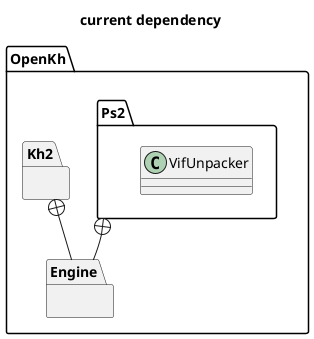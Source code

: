 @startuml current
title current dependency

package OpenKh.Kh2 {
}

package OpenKh.Ps2 {
    class VifUnpacker {

    }
}

package OpenKh.Engine {
}

OpenKh.Kh2 +-- OpenKh.Engine
OpenKh.Ps2 +-- OpenKh.Engine

@enduml
@startuml way1
title Going to add MdlxBuilderLike inside OpenKh.Kh2

package OpenKh.Kh2 {
    class MdlxBuilderLike {

    }
}
note as OpenKh.Kh2.csproj
    <TargetFrameworks>netstandard2.0;net6.0</TargetFrameworks>
endnote

package OpenKh.Ps2 {
    class VifUnpacker {

    }
}
note as OpenKh.Ps2.csproj
    <TargetFrameworks><b>netstandard2.0</b>;net6.0</TargetFrameworks>
endnote

package OpenKh.Engine {
}

OpenKh.Kh2 +-- OpenKh.Engine
OpenKh.Ps2 +-- OpenKh.Kh2
OpenKh.Ps2 +-- OpenKh.Engine

@enduml
@startuml way2
title Going to add MdlxBuilderLike to new OpenKh.Kh2.MdlxMaker

package OpenKh.Kh2 {
}
note as OpenKh.Kh2.csproj
    <TargetFrameworks>netstandard2.0;net6.0</TargetFrameworks>
endnote

package OpenKh.Ps2 {
    class VifUnpacker {

    }
}
note as OpenKh.Ps2.csproj
    <TargetFrameworks>net6.0</TargetFrameworks>
endnote

package OpenKh.Kh2.MdlxMaker {
    class MdlxBuilderLike {

    }
}
note as OpenKh.Kh2.MdlxMaker.csproj
    <TargetFrameworks>net6.0</TargetFrameworks>
endnote

package OpenKh.Engine {
}

OpenKh.Kh2 +--- OpenKh.Engine
OpenKh.Ps2 +--- OpenKh.Kh2
OpenKh.Ps2 +--- OpenKh.Engine
OpenKh.Kh2 +--- OpenKh.Kh2.MdlxMaker
OpenKh.Ps2 +--- OpenKh.Kh2.MdlxMaker

@enduml
